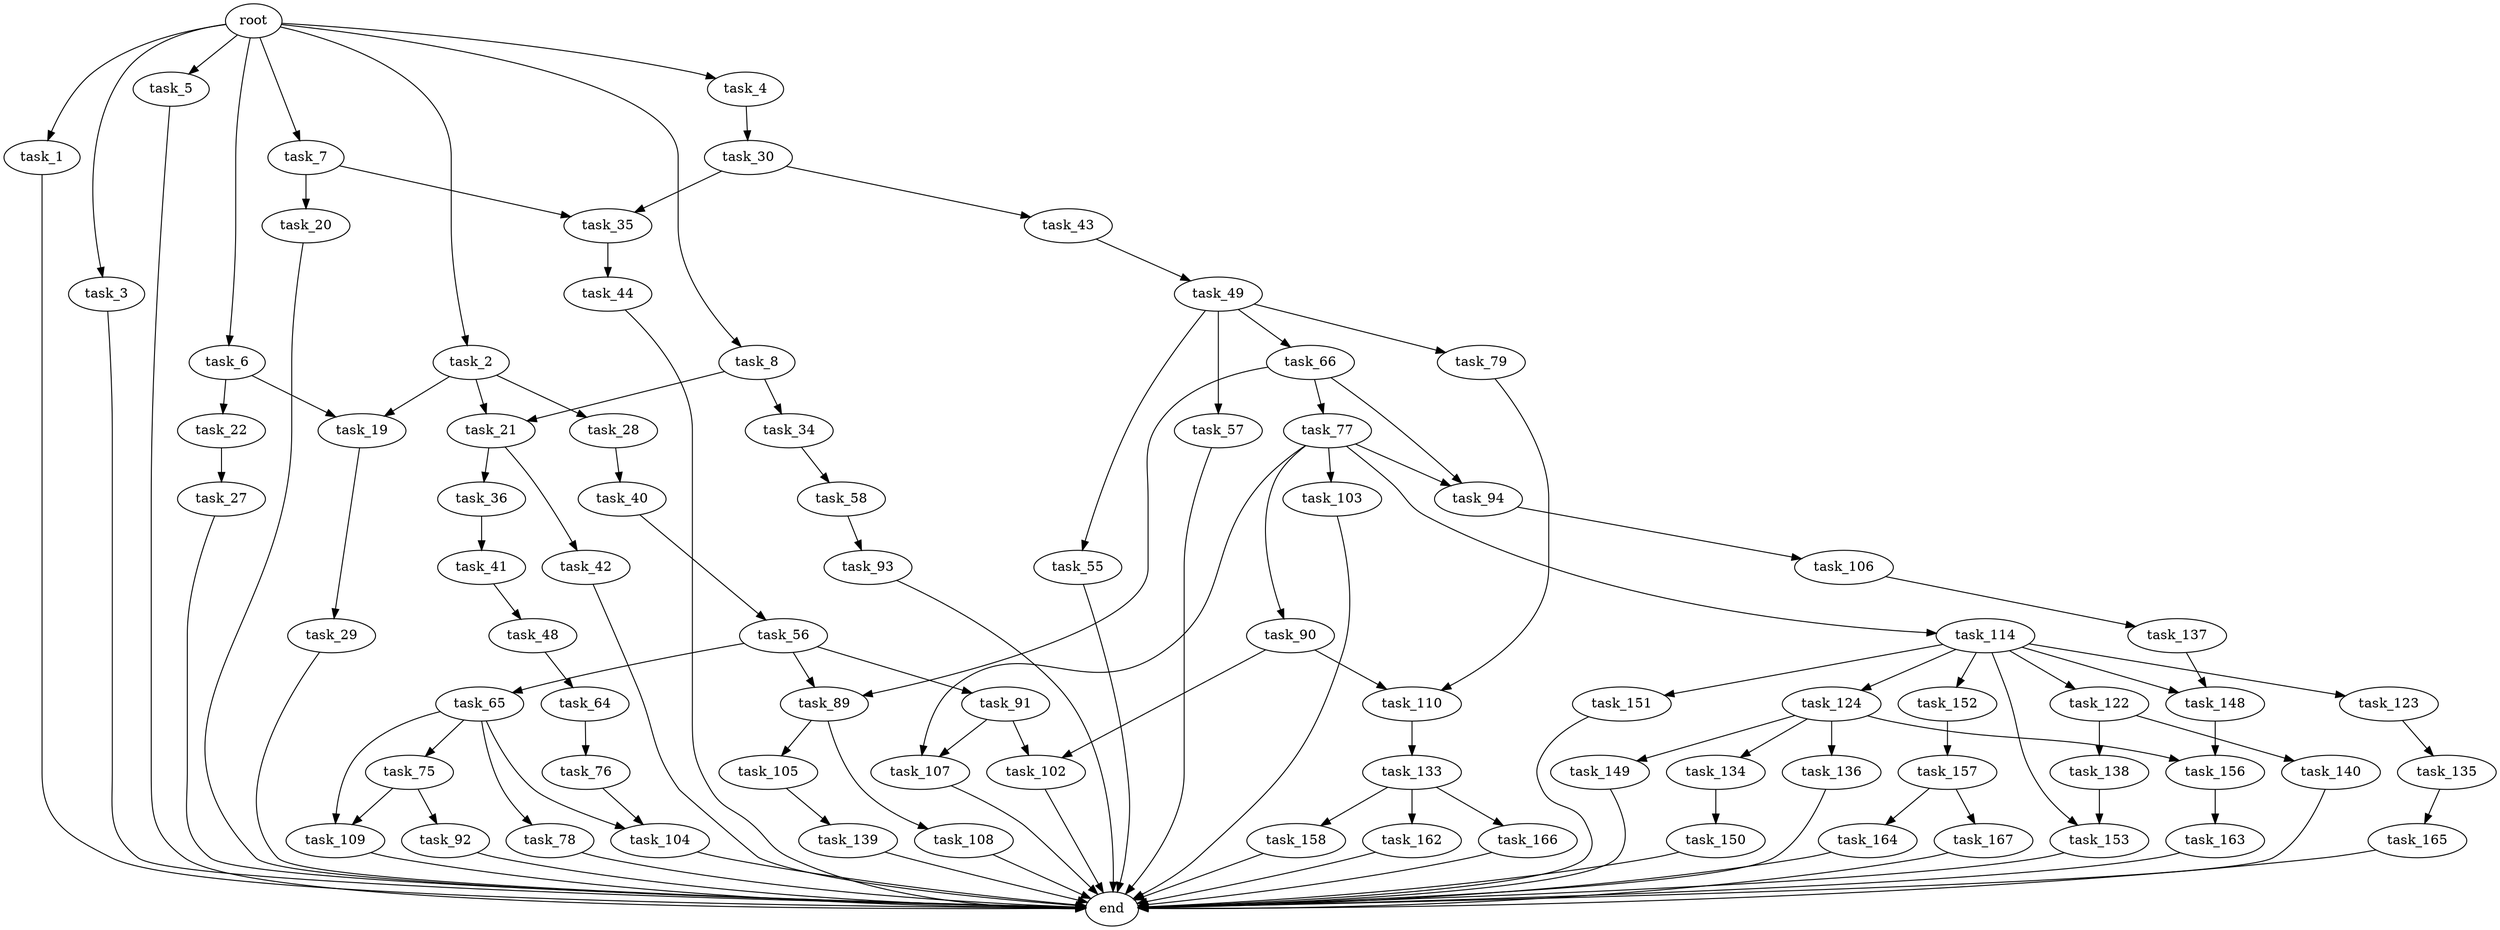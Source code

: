 digraph G {
  root [size="0.000000"];
  task_1 [size="1031024676.000000"];
  task_2 [size="1073741824000.000000"];
  task_3 [size="183539163802.000000"];
  task_4 [size="28991029248.000000"];
  task_5 [size="620067489734.000000"];
  task_6 [size="23710060607.000000"];
  task_7 [size="3599393062.000000"];
  task_8 [size="15907959626.000000"];
  task_19 [size="468906734230.000000"];
  task_20 [size="368293445632.000000"];
  task_21 [size="28991029248.000000"];
  task_22 [size="6310322026.000000"];
  task_27 [size="10785933308.000000"];
  task_28 [size="782757789696.000000"];
  task_29 [size="28991029248.000000"];
  task_30 [size="8589934592.000000"];
  task_34 [size="181589853673.000000"];
  task_35 [size="8589934592.000000"];
  task_36 [size="367335283987.000000"];
  task_40 [size="168399263260.000000"];
  task_41 [size="68719476736.000000"];
  task_42 [size="1131862849.000000"];
  task_43 [size="68719476736.000000"];
  task_44 [size="26335760097.000000"];
  task_48 [size="15409049346.000000"];
  task_49 [size="68719476736.000000"];
  task_55 [size="19718372167.000000"];
  task_56 [size="114011805412.000000"];
  task_57 [size="29361312216.000000"];
  task_58 [size="20922239745.000000"];
  task_64 [size="11163676349.000000"];
  task_65 [size="9457433649.000000"];
  task_66 [size="8589934592.000000"];
  task_75 [size="3285753966.000000"];
  task_76 [size="151817549954.000000"];
  task_77 [size="20256612902.000000"];
  task_78 [size="689638952198.000000"];
  task_79 [size="368293445632.000000"];
  task_89 [size="6702770296.000000"];
  task_90 [size="3359145796.000000"];
  task_91 [size="3286719167.000000"];
  task_92 [size="31658169407.000000"];
  task_93 [size="368293445632.000000"];
  task_94 [size="549755813888.000000"];
  task_102 [size="16622689873.000000"];
  task_103 [size="8589934592.000000"];
  task_104 [size="228903329391.000000"];
  task_105 [size="28991029248.000000"];
  task_106 [size="368293445632.000000"];
  task_107 [size="547634293335.000000"];
  task_108 [size="231928233984.000000"];
  task_109 [size="270193268164.000000"];
  task_110 [size="250084536779.000000"];
  task_114 [size="368293445632.000000"];
  task_122 [size="40810136292.000000"];
  task_123 [size="134217728000.000000"];
  task_124 [size="2492451170.000000"];
  task_133 [size="8589934592.000000"];
  task_134 [size="8706993046.000000"];
  task_135 [size="549755813888.000000"];
  task_136 [size="17469928894.000000"];
  task_137 [size="17160631275.000000"];
  task_138 [size="302775235368.000000"];
  task_139 [size="368293445632.000000"];
  task_140 [size="3609490975.000000"];
  task_148 [size="231928233984.000000"];
  task_149 [size="782757789696.000000"];
  task_150 [size="134217728000.000000"];
  task_151 [size="28991029248.000000"];
  task_152 [size="549755813888.000000"];
  task_153 [size="19594739911.000000"];
  task_156 [size="231928233984.000000"];
  task_157 [size="1024834527047.000000"];
  task_158 [size="94456007604.000000"];
  task_162 [size="3762069093.000000"];
  task_163 [size="10436912050.000000"];
  task_164 [size="134217728000.000000"];
  task_165 [size="189282939850.000000"];
  task_166 [size="360123455.000000"];
  task_167 [size="1694576034.000000"];
  end [size="0.000000"];

  root -> task_1 [size="1.000000"];
  root -> task_2 [size="1.000000"];
  root -> task_3 [size="1.000000"];
  root -> task_4 [size="1.000000"];
  root -> task_5 [size="1.000000"];
  root -> task_6 [size="1.000000"];
  root -> task_7 [size="1.000000"];
  root -> task_8 [size="1.000000"];
  task_1 -> end [size="1.000000"];
  task_2 -> task_19 [size="838860800.000000"];
  task_2 -> task_21 [size="838860800.000000"];
  task_2 -> task_28 [size="838860800.000000"];
  task_3 -> end [size="1.000000"];
  task_4 -> task_30 [size="75497472.000000"];
  task_5 -> end [size="1.000000"];
  task_6 -> task_19 [size="411041792.000000"];
  task_6 -> task_22 [size="411041792.000000"];
  task_7 -> task_20 [size="301989888.000000"];
  task_7 -> task_35 [size="301989888.000000"];
  task_8 -> task_21 [size="411041792.000000"];
  task_8 -> task_34 [size="411041792.000000"];
  task_19 -> task_29 [size="411041792.000000"];
  task_20 -> end [size="1.000000"];
  task_21 -> task_36 [size="75497472.000000"];
  task_21 -> task_42 [size="75497472.000000"];
  task_22 -> task_27 [size="134217728.000000"];
  task_27 -> end [size="1.000000"];
  task_28 -> task_40 [size="679477248.000000"];
  task_29 -> end [size="1.000000"];
  task_30 -> task_35 [size="33554432.000000"];
  task_30 -> task_43 [size="33554432.000000"];
  task_34 -> task_58 [size="209715200.000000"];
  task_35 -> task_44 [size="33554432.000000"];
  task_36 -> task_41 [size="301989888.000000"];
  task_40 -> task_56 [size="536870912.000000"];
  task_41 -> task_48 [size="134217728.000000"];
  task_42 -> end [size="1.000000"];
  task_43 -> task_49 [size="134217728.000000"];
  task_44 -> end [size="1.000000"];
  task_48 -> task_64 [size="679477248.000000"];
  task_49 -> task_55 [size="134217728.000000"];
  task_49 -> task_57 [size="134217728.000000"];
  task_49 -> task_66 [size="134217728.000000"];
  task_49 -> task_79 [size="134217728.000000"];
  task_55 -> end [size="1.000000"];
  task_56 -> task_65 [size="134217728.000000"];
  task_56 -> task_89 [size="134217728.000000"];
  task_56 -> task_91 [size="134217728.000000"];
  task_57 -> end [size="1.000000"];
  task_58 -> task_93 [size="411041792.000000"];
  task_64 -> task_76 [size="209715200.000000"];
  task_65 -> task_75 [size="209715200.000000"];
  task_65 -> task_78 [size="209715200.000000"];
  task_65 -> task_104 [size="209715200.000000"];
  task_65 -> task_109 [size="209715200.000000"];
  task_66 -> task_77 [size="33554432.000000"];
  task_66 -> task_89 [size="33554432.000000"];
  task_66 -> task_94 [size="33554432.000000"];
  task_75 -> task_92 [size="134217728.000000"];
  task_75 -> task_109 [size="134217728.000000"];
  task_76 -> task_104 [size="411041792.000000"];
  task_77 -> task_90 [size="411041792.000000"];
  task_77 -> task_94 [size="411041792.000000"];
  task_77 -> task_103 [size="411041792.000000"];
  task_77 -> task_107 [size="411041792.000000"];
  task_77 -> task_114 [size="411041792.000000"];
  task_78 -> end [size="1.000000"];
  task_79 -> task_110 [size="411041792.000000"];
  task_89 -> task_105 [size="209715200.000000"];
  task_89 -> task_108 [size="209715200.000000"];
  task_90 -> task_102 [size="209715200.000000"];
  task_90 -> task_110 [size="209715200.000000"];
  task_91 -> task_102 [size="301989888.000000"];
  task_91 -> task_107 [size="301989888.000000"];
  task_92 -> end [size="1.000000"];
  task_93 -> end [size="1.000000"];
  task_94 -> task_106 [size="536870912.000000"];
  task_102 -> end [size="1.000000"];
  task_103 -> end [size="1.000000"];
  task_104 -> end [size="1.000000"];
  task_105 -> task_139 [size="75497472.000000"];
  task_106 -> task_137 [size="411041792.000000"];
  task_107 -> end [size="1.000000"];
  task_108 -> end [size="1.000000"];
  task_109 -> end [size="1.000000"];
  task_110 -> task_133 [size="209715200.000000"];
  task_114 -> task_122 [size="411041792.000000"];
  task_114 -> task_123 [size="411041792.000000"];
  task_114 -> task_124 [size="411041792.000000"];
  task_114 -> task_148 [size="411041792.000000"];
  task_114 -> task_151 [size="411041792.000000"];
  task_114 -> task_152 [size="411041792.000000"];
  task_114 -> task_153 [size="411041792.000000"];
  task_122 -> task_138 [size="75497472.000000"];
  task_122 -> task_140 [size="75497472.000000"];
  task_123 -> task_135 [size="209715200.000000"];
  task_124 -> task_134 [size="75497472.000000"];
  task_124 -> task_136 [size="75497472.000000"];
  task_124 -> task_149 [size="75497472.000000"];
  task_124 -> task_156 [size="75497472.000000"];
  task_133 -> task_158 [size="33554432.000000"];
  task_133 -> task_162 [size="33554432.000000"];
  task_133 -> task_166 [size="33554432.000000"];
  task_134 -> task_150 [size="301989888.000000"];
  task_135 -> task_165 [size="536870912.000000"];
  task_136 -> end [size="1.000000"];
  task_137 -> task_148 [size="536870912.000000"];
  task_138 -> task_153 [size="679477248.000000"];
  task_139 -> end [size="1.000000"];
  task_140 -> end [size="1.000000"];
  task_148 -> task_156 [size="301989888.000000"];
  task_149 -> end [size="1.000000"];
  task_150 -> end [size="1.000000"];
  task_151 -> end [size="1.000000"];
  task_152 -> task_157 [size="536870912.000000"];
  task_153 -> end [size="1.000000"];
  task_156 -> task_163 [size="301989888.000000"];
  task_157 -> task_164 [size="838860800.000000"];
  task_157 -> task_167 [size="838860800.000000"];
  task_158 -> end [size="1.000000"];
  task_162 -> end [size="1.000000"];
  task_163 -> end [size="1.000000"];
  task_164 -> end [size="1.000000"];
  task_165 -> end [size="1.000000"];
  task_166 -> end [size="1.000000"];
  task_167 -> end [size="1.000000"];
}
